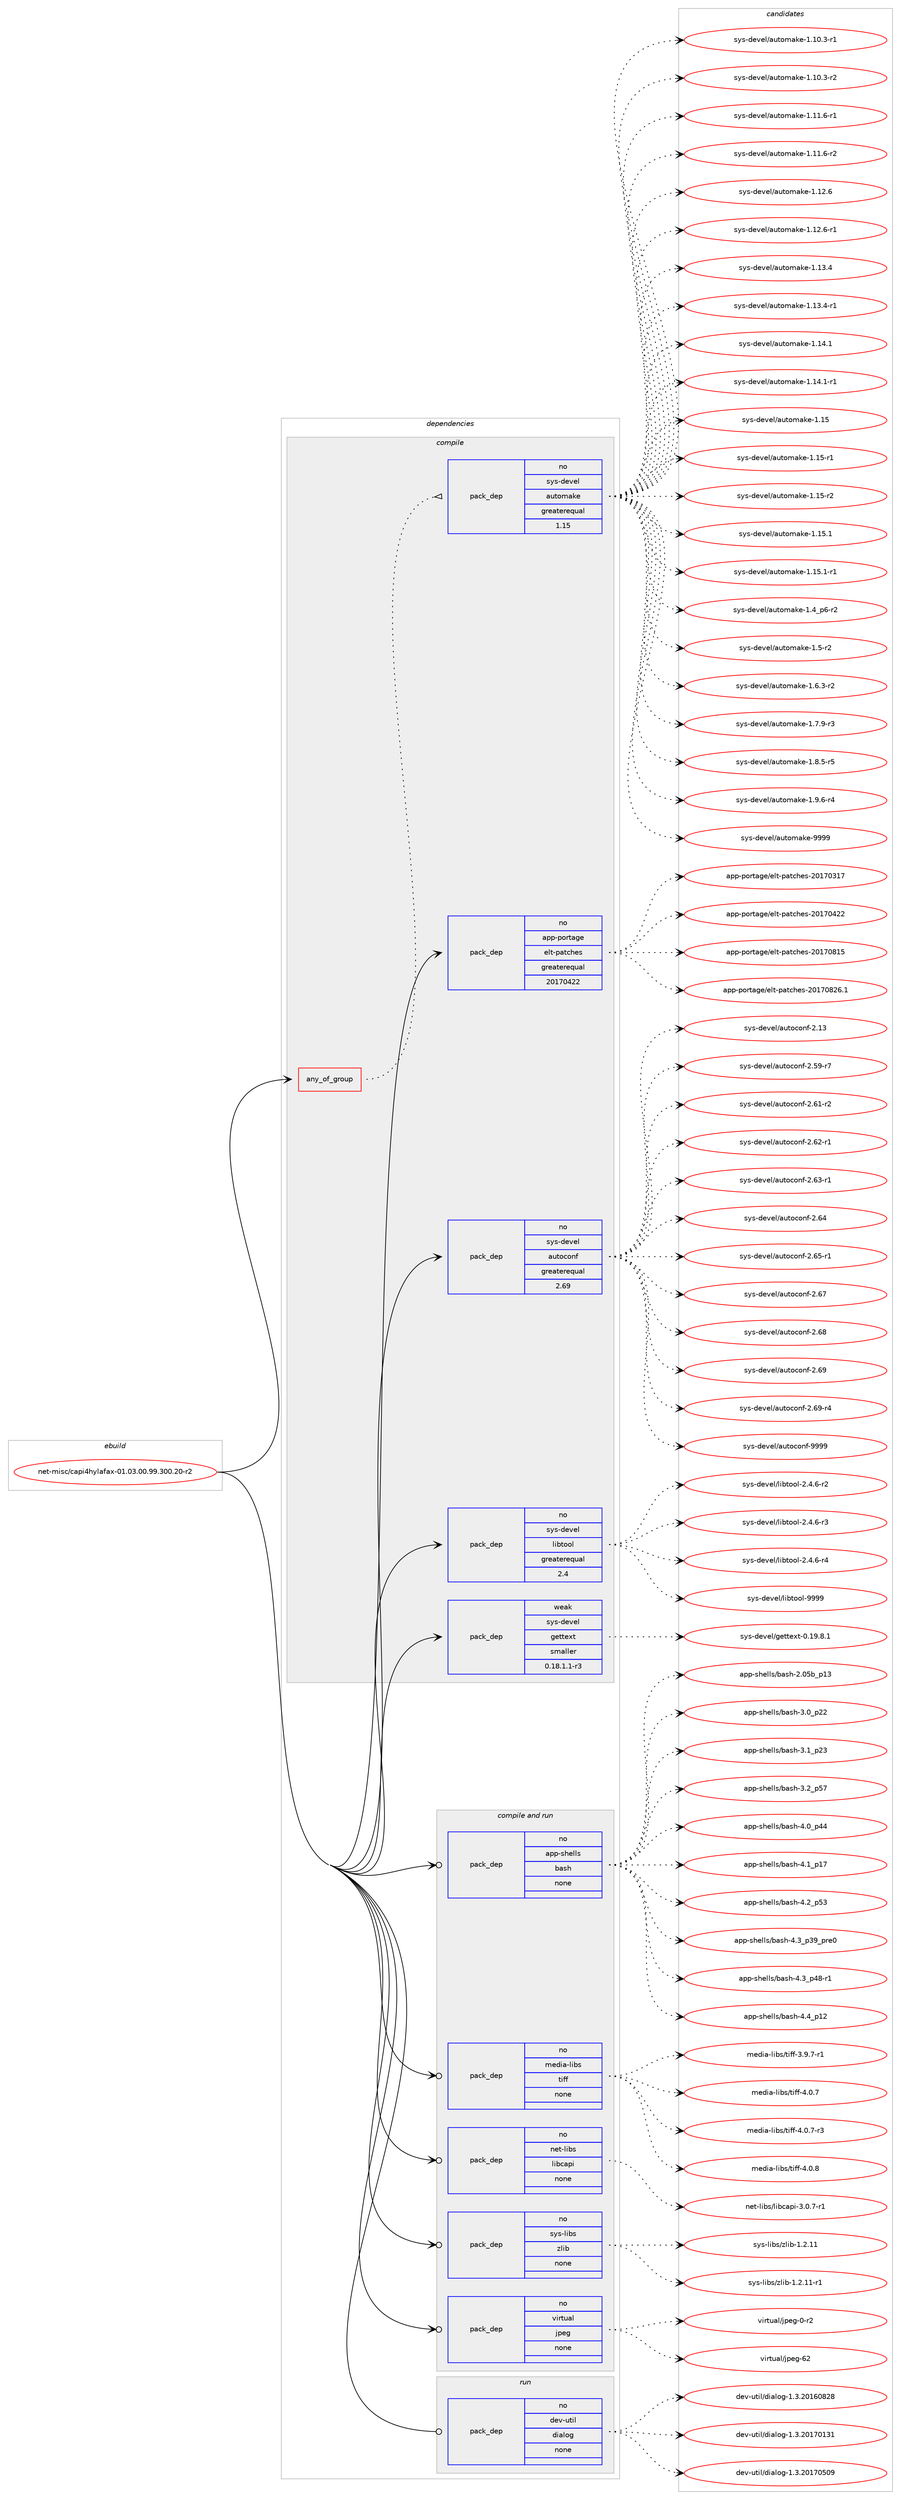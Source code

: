 digraph prolog {

# *************
# Graph options
# *************

newrank=true;
concentrate=true;
compound=true;
graph [rankdir=LR,fontname=Helvetica,fontsize=10,ranksep=1.5];#, ranksep=2.5, nodesep=0.2];
edge  [arrowhead=vee];
node  [fontname=Helvetica,fontsize=10];

# **********
# The ebuild
# **********

subgraph cluster_leftcol {
color=gray;
rank=same;
label=<<i>ebuild</i>>;
id [label="net-misc/capi4hylafax-01.03.00.99.300.20-r2", color=red, width=4, href="../net-misc/capi4hylafax-01.03.00.99.300.20-r2.svg"];
}

# ****************
# The dependencies
# ****************

subgraph cluster_midcol {
color=gray;
label=<<i>dependencies</i>>;
subgraph cluster_compile {
fillcolor="#eeeeee";
style=filled;
label=<<i>compile</i>>;
subgraph any6978 {
dependency423812 [label=<<TABLE BORDER="0" CELLBORDER="1" CELLSPACING="0" CELLPADDING="4"><TR><TD CELLPADDING="10">any_of_group</TD></TR></TABLE>>, shape=none, color=red];subgraph pack311624 {
dependency423813 [label=<<TABLE BORDER="0" CELLBORDER="1" CELLSPACING="0" CELLPADDING="4" WIDTH="220"><TR><TD ROWSPAN="6" CELLPADDING="30">pack_dep</TD></TR><TR><TD WIDTH="110">no</TD></TR><TR><TD>sys-devel</TD></TR><TR><TD>automake</TD></TR><TR><TD>greaterequal</TD></TR><TR><TD>1.15</TD></TR></TABLE>>, shape=none, color=blue];
}
dependency423812:e -> dependency423813:w [weight=20,style="dotted",arrowhead="oinv"];
}
id:e -> dependency423812:w [weight=20,style="solid",arrowhead="vee"];
subgraph pack311625 {
dependency423814 [label=<<TABLE BORDER="0" CELLBORDER="1" CELLSPACING="0" CELLPADDING="4" WIDTH="220"><TR><TD ROWSPAN="6" CELLPADDING="30">pack_dep</TD></TR><TR><TD WIDTH="110">no</TD></TR><TR><TD>app-portage</TD></TR><TR><TD>elt-patches</TD></TR><TR><TD>greaterequal</TD></TR><TR><TD>20170422</TD></TR></TABLE>>, shape=none, color=blue];
}
id:e -> dependency423814:w [weight=20,style="solid",arrowhead="vee"];
subgraph pack311626 {
dependency423815 [label=<<TABLE BORDER="0" CELLBORDER="1" CELLSPACING="0" CELLPADDING="4" WIDTH="220"><TR><TD ROWSPAN="6" CELLPADDING="30">pack_dep</TD></TR><TR><TD WIDTH="110">no</TD></TR><TR><TD>sys-devel</TD></TR><TR><TD>autoconf</TD></TR><TR><TD>greaterequal</TD></TR><TR><TD>2.69</TD></TR></TABLE>>, shape=none, color=blue];
}
id:e -> dependency423815:w [weight=20,style="solid",arrowhead="vee"];
subgraph pack311627 {
dependency423816 [label=<<TABLE BORDER="0" CELLBORDER="1" CELLSPACING="0" CELLPADDING="4" WIDTH="220"><TR><TD ROWSPAN="6" CELLPADDING="30">pack_dep</TD></TR><TR><TD WIDTH="110">no</TD></TR><TR><TD>sys-devel</TD></TR><TR><TD>libtool</TD></TR><TR><TD>greaterequal</TD></TR><TR><TD>2.4</TD></TR></TABLE>>, shape=none, color=blue];
}
id:e -> dependency423816:w [weight=20,style="solid",arrowhead="vee"];
subgraph pack311628 {
dependency423817 [label=<<TABLE BORDER="0" CELLBORDER="1" CELLSPACING="0" CELLPADDING="4" WIDTH="220"><TR><TD ROWSPAN="6" CELLPADDING="30">pack_dep</TD></TR><TR><TD WIDTH="110">weak</TD></TR><TR><TD>sys-devel</TD></TR><TR><TD>gettext</TD></TR><TR><TD>smaller</TD></TR><TR><TD>0.18.1.1-r3</TD></TR></TABLE>>, shape=none, color=blue];
}
id:e -> dependency423817:w [weight=20,style="solid",arrowhead="vee"];
}
subgraph cluster_compileandrun {
fillcolor="#eeeeee";
style=filled;
label=<<i>compile and run</i>>;
subgraph pack311629 {
dependency423818 [label=<<TABLE BORDER="0" CELLBORDER="1" CELLSPACING="0" CELLPADDING="4" WIDTH="220"><TR><TD ROWSPAN="6" CELLPADDING="30">pack_dep</TD></TR><TR><TD WIDTH="110">no</TD></TR><TR><TD>app-shells</TD></TR><TR><TD>bash</TD></TR><TR><TD>none</TD></TR><TR><TD></TD></TR></TABLE>>, shape=none, color=blue];
}
id:e -> dependency423818:w [weight=20,style="solid",arrowhead="odotvee"];
subgraph pack311630 {
dependency423819 [label=<<TABLE BORDER="0" CELLBORDER="1" CELLSPACING="0" CELLPADDING="4" WIDTH="220"><TR><TD ROWSPAN="6" CELLPADDING="30">pack_dep</TD></TR><TR><TD WIDTH="110">no</TD></TR><TR><TD>media-libs</TD></TR><TR><TD>tiff</TD></TR><TR><TD>none</TD></TR><TR><TD></TD></TR></TABLE>>, shape=none, color=blue];
}
id:e -> dependency423819:w [weight=20,style="solid",arrowhead="odotvee"];
subgraph pack311631 {
dependency423820 [label=<<TABLE BORDER="0" CELLBORDER="1" CELLSPACING="0" CELLPADDING="4" WIDTH="220"><TR><TD ROWSPAN="6" CELLPADDING="30">pack_dep</TD></TR><TR><TD WIDTH="110">no</TD></TR><TR><TD>net-libs</TD></TR><TR><TD>libcapi</TD></TR><TR><TD>none</TD></TR><TR><TD></TD></TR></TABLE>>, shape=none, color=blue];
}
id:e -> dependency423820:w [weight=20,style="solid",arrowhead="odotvee"];
subgraph pack311632 {
dependency423821 [label=<<TABLE BORDER="0" CELLBORDER="1" CELLSPACING="0" CELLPADDING="4" WIDTH="220"><TR><TD ROWSPAN="6" CELLPADDING="30">pack_dep</TD></TR><TR><TD WIDTH="110">no</TD></TR><TR><TD>sys-libs</TD></TR><TR><TD>zlib</TD></TR><TR><TD>none</TD></TR><TR><TD></TD></TR></TABLE>>, shape=none, color=blue];
}
id:e -> dependency423821:w [weight=20,style="solid",arrowhead="odotvee"];
subgraph pack311633 {
dependency423822 [label=<<TABLE BORDER="0" CELLBORDER="1" CELLSPACING="0" CELLPADDING="4" WIDTH="220"><TR><TD ROWSPAN="6" CELLPADDING="30">pack_dep</TD></TR><TR><TD WIDTH="110">no</TD></TR><TR><TD>virtual</TD></TR><TR><TD>jpeg</TD></TR><TR><TD>none</TD></TR><TR><TD></TD></TR></TABLE>>, shape=none, color=blue];
}
id:e -> dependency423822:w [weight=20,style="solid",arrowhead="odotvee"];
}
subgraph cluster_run {
fillcolor="#eeeeee";
style=filled;
label=<<i>run</i>>;
subgraph pack311634 {
dependency423823 [label=<<TABLE BORDER="0" CELLBORDER="1" CELLSPACING="0" CELLPADDING="4" WIDTH="220"><TR><TD ROWSPAN="6" CELLPADDING="30">pack_dep</TD></TR><TR><TD WIDTH="110">no</TD></TR><TR><TD>dev-util</TD></TR><TR><TD>dialog</TD></TR><TR><TD>none</TD></TR><TR><TD></TD></TR></TABLE>>, shape=none, color=blue];
}
id:e -> dependency423823:w [weight=20,style="solid",arrowhead="odot"];
}
}

# **************
# The candidates
# **************

subgraph cluster_choices {
rank=same;
color=gray;
label=<<i>candidates</i>>;

subgraph choice311624 {
color=black;
nodesep=1;
choice11512111545100101118101108479711711611110997107101454946494846514511449 [label="sys-devel/automake-1.10.3-r1", color=red, width=4,href="../sys-devel/automake-1.10.3-r1.svg"];
choice11512111545100101118101108479711711611110997107101454946494846514511450 [label="sys-devel/automake-1.10.3-r2", color=red, width=4,href="../sys-devel/automake-1.10.3-r2.svg"];
choice11512111545100101118101108479711711611110997107101454946494946544511449 [label="sys-devel/automake-1.11.6-r1", color=red, width=4,href="../sys-devel/automake-1.11.6-r1.svg"];
choice11512111545100101118101108479711711611110997107101454946494946544511450 [label="sys-devel/automake-1.11.6-r2", color=red, width=4,href="../sys-devel/automake-1.11.6-r2.svg"];
choice1151211154510010111810110847971171161111099710710145494649504654 [label="sys-devel/automake-1.12.6", color=red, width=4,href="../sys-devel/automake-1.12.6.svg"];
choice11512111545100101118101108479711711611110997107101454946495046544511449 [label="sys-devel/automake-1.12.6-r1", color=red, width=4,href="../sys-devel/automake-1.12.6-r1.svg"];
choice1151211154510010111810110847971171161111099710710145494649514652 [label="sys-devel/automake-1.13.4", color=red, width=4,href="../sys-devel/automake-1.13.4.svg"];
choice11512111545100101118101108479711711611110997107101454946495146524511449 [label="sys-devel/automake-1.13.4-r1", color=red, width=4,href="../sys-devel/automake-1.13.4-r1.svg"];
choice1151211154510010111810110847971171161111099710710145494649524649 [label="sys-devel/automake-1.14.1", color=red, width=4,href="../sys-devel/automake-1.14.1.svg"];
choice11512111545100101118101108479711711611110997107101454946495246494511449 [label="sys-devel/automake-1.14.1-r1", color=red, width=4,href="../sys-devel/automake-1.14.1-r1.svg"];
choice115121115451001011181011084797117116111109971071014549464953 [label="sys-devel/automake-1.15", color=red, width=4,href="../sys-devel/automake-1.15.svg"];
choice1151211154510010111810110847971171161111099710710145494649534511449 [label="sys-devel/automake-1.15-r1", color=red, width=4,href="../sys-devel/automake-1.15-r1.svg"];
choice1151211154510010111810110847971171161111099710710145494649534511450 [label="sys-devel/automake-1.15-r2", color=red, width=4,href="../sys-devel/automake-1.15-r2.svg"];
choice1151211154510010111810110847971171161111099710710145494649534649 [label="sys-devel/automake-1.15.1", color=red, width=4,href="../sys-devel/automake-1.15.1.svg"];
choice11512111545100101118101108479711711611110997107101454946495346494511449 [label="sys-devel/automake-1.15.1-r1", color=red, width=4,href="../sys-devel/automake-1.15.1-r1.svg"];
choice115121115451001011181011084797117116111109971071014549465295112544511450 [label="sys-devel/automake-1.4_p6-r2", color=red, width=4,href="../sys-devel/automake-1.4_p6-r2.svg"];
choice11512111545100101118101108479711711611110997107101454946534511450 [label="sys-devel/automake-1.5-r2", color=red, width=4,href="../sys-devel/automake-1.5-r2.svg"];
choice115121115451001011181011084797117116111109971071014549465446514511450 [label="sys-devel/automake-1.6.3-r2", color=red, width=4,href="../sys-devel/automake-1.6.3-r2.svg"];
choice115121115451001011181011084797117116111109971071014549465546574511451 [label="sys-devel/automake-1.7.9-r3", color=red, width=4,href="../sys-devel/automake-1.7.9-r3.svg"];
choice115121115451001011181011084797117116111109971071014549465646534511453 [label="sys-devel/automake-1.8.5-r5", color=red, width=4,href="../sys-devel/automake-1.8.5-r5.svg"];
choice115121115451001011181011084797117116111109971071014549465746544511452 [label="sys-devel/automake-1.9.6-r4", color=red, width=4,href="../sys-devel/automake-1.9.6-r4.svg"];
choice115121115451001011181011084797117116111109971071014557575757 [label="sys-devel/automake-9999", color=red, width=4,href="../sys-devel/automake-9999.svg"];
dependency423813:e -> choice11512111545100101118101108479711711611110997107101454946494846514511449:w [style=dotted,weight="100"];
dependency423813:e -> choice11512111545100101118101108479711711611110997107101454946494846514511450:w [style=dotted,weight="100"];
dependency423813:e -> choice11512111545100101118101108479711711611110997107101454946494946544511449:w [style=dotted,weight="100"];
dependency423813:e -> choice11512111545100101118101108479711711611110997107101454946494946544511450:w [style=dotted,weight="100"];
dependency423813:e -> choice1151211154510010111810110847971171161111099710710145494649504654:w [style=dotted,weight="100"];
dependency423813:e -> choice11512111545100101118101108479711711611110997107101454946495046544511449:w [style=dotted,weight="100"];
dependency423813:e -> choice1151211154510010111810110847971171161111099710710145494649514652:w [style=dotted,weight="100"];
dependency423813:e -> choice11512111545100101118101108479711711611110997107101454946495146524511449:w [style=dotted,weight="100"];
dependency423813:e -> choice1151211154510010111810110847971171161111099710710145494649524649:w [style=dotted,weight="100"];
dependency423813:e -> choice11512111545100101118101108479711711611110997107101454946495246494511449:w [style=dotted,weight="100"];
dependency423813:e -> choice115121115451001011181011084797117116111109971071014549464953:w [style=dotted,weight="100"];
dependency423813:e -> choice1151211154510010111810110847971171161111099710710145494649534511449:w [style=dotted,weight="100"];
dependency423813:e -> choice1151211154510010111810110847971171161111099710710145494649534511450:w [style=dotted,weight="100"];
dependency423813:e -> choice1151211154510010111810110847971171161111099710710145494649534649:w [style=dotted,weight="100"];
dependency423813:e -> choice11512111545100101118101108479711711611110997107101454946495346494511449:w [style=dotted,weight="100"];
dependency423813:e -> choice115121115451001011181011084797117116111109971071014549465295112544511450:w [style=dotted,weight="100"];
dependency423813:e -> choice11512111545100101118101108479711711611110997107101454946534511450:w [style=dotted,weight="100"];
dependency423813:e -> choice115121115451001011181011084797117116111109971071014549465446514511450:w [style=dotted,weight="100"];
dependency423813:e -> choice115121115451001011181011084797117116111109971071014549465546574511451:w [style=dotted,weight="100"];
dependency423813:e -> choice115121115451001011181011084797117116111109971071014549465646534511453:w [style=dotted,weight="100"];
dependency423813:e -> choice115121115451001011181011084797117116111109971071014549465746544511452:w [style=dotted,weight="100"];
dependency423813:e -> choice115121115451001011181011084797117116111109971071014557575757:w [style=dotted,weight="100"];
}
subgraph choice311625 {
color=black;
nodesep=1;
choice97112112451121111141169710310147101108116451129711699104101115455048495548514955 [label="app-portage/elt-patches-20170317", color=red, width=4,href="../app-portage/elt-patches-20170317.svg"];
choice97112112451121111141169710310147101108116451129711699104101115455048495548525050 [label="app-portage/elt-patches-20170422", color=red, width=4,href="../app-portage/elt-patches-20170422.svg"];
choice97112112451121111141169710310147101108116451129711699104101115455048495548564953 [label="app-portage/elt-patches-20170815", color=red, width=4,href="../app-portage/elt-patches-20170815.svg"];
choice971121124511211111411697103101471011081164511297116991041011154550484955485650544649 [label="app-portage/elt-patches-20170826.1", color=red, width=4,href="../app-portage/elt-patches-20170826.1.svg"];
dependency423814:e -> choice97112112451121111141169710310147101108116451129711699104101115455048495548514955:w [style=dotted,weight="100"];
dependency423814:e -> choice97112112451121111141169710310147101108116451129711699104101115455048495548525050:w [style=dotted,weight="100"];
dependency423814:e -> choice97112112451121111141169710310147101108116451129711699104101115455048495548564953:w [style=dotted,weight="100"];
dependency423814:e -> choice971121124511211111411697103101471011081164511297116991041011154550484955485650544649:w [style=dotted,weight="100"];
}
subgraph choice311626 {
color=black;
nodesep=1;
choice115121115451001011181011084797117116111991111101024550464951 [label="sys-devel/autoconf-2.13", color=red, width=4,href="../sys-devel/autoconf-2.13.svg"];
choice1151211154510010111810110847971171161119911111010245504653574511455 [label="sys-devel/autoconf-2.59-r7", color=red, width=4,href="../sys-devel/autoconf-2.59-r7.svg"];
choice1151211154510010111810110847971171161119911111010245504654494511450 [label="sys-devel/autoconf-2.61-r2", color=red, width=4,href="../sys-devel/autoconf-2.61-r2.svg"];
choice1151211154510010111810110847971171161119911111010245504654504511449 [label="sys-devel/autoconf-2.62-r1", color=red, width=4,href="../sys-devel/autoconf-2.62-r1.svg"];
choice1151211154510010111810110847971171161119911111010245504654514511449 [label="sys-devel/autoconf-2.63-r1", color=red, width=4,href="../sys-devel/autoconf-2.63-r1.svg"];
choice115121115451001011181011084797117116111991111101024550465452 [label="sys-devel/autoconf-2.64", color=red, width=4,href="../sys-devel/autoconf-2.64.svg"];
choice1151211154510010111810110847971171161119911111010245504654534511449 [label="sys-devel/autoconf-2.65-r1", color=red, width=4,href="../sys-devel/autoconf-2.65-r1.svg"];
choice115121115451001011181011084797117116111991111101024550465455 [label="sys-devel/autoconf-2.67", color=red, width=4,href="../sys-devel/autoconf-2.67.svg"];
choice115121115451001011181011084797117116111991111101024550465456 [label="sys-devel/autoconf-2.68", color=red, width=4,href="../sys-devel/autoconf-2.68.svg"];
choice115121115451001011181011084797117116111991111101024550465457 [label="sys-devel/autoconf-2.69", color=red, width=4,href="../sys-devel/autoconf-2.69.svg"];
choice1151211154510010111810110847971171161119911111010245504654574511452 [label="sys-devel/autoconf-2.69-r4", color=red, width=4,href="../sys-devel/autoconf-2.69-r4.svg"];
choice115121115451001011181011084797117116111991111101024557575757 [label="sys-devel/autoconf-9999", color=red, width=4,href="../sys-devel/autoconf-9999.svg"];
dependency423815:e -> choice115121115451001011181011084797117116111991111101024550464951:w [style=dotted,weight="100"];
dependency423815:e -> choice1151211154510010111810110847971171161119911111010245504653574511455:w [style=dotted,weight="100"];
dependency423815:e -> choice1151211154510010111810110847971171161119911111010245504654494511450:w [style=dotted,weight="100"];
dependency423815:e -> choice1151211154510010111810110847971171161119911111010245504654504511449:w [style=dotted,weight="100"];
dependency423815:e -> choice1151211154510010111810110847971171161119911111010245504654514511449:w [style=dotted,weight="100"];
dependency423815:e -> choice115121115451001011181011084797117116111991111101024550465452:w [style=dotted,weight="100"];
dependency423815:e -> choice1151211154510010111810110847971171161119911111010245504654534511449:w [style=dotted,weight="100"];
dependency423815:e -> choice115121115451001011181011084797117116111991111101024550465455:w [style=dotted,weight="100"];
dependency423815:e -> choice115121115451001011181011084797117116111991111101024550465456:w [style=dotted,weight="100"];
dependency423815:e -> choice115121115451001011181011084797117116111991111101024550465457:w [style=dotted,weight="100"];
dependency423815:e -> choice1151211154510010111810110847971171161119911111010245504654574511452:w [style=dotted,weight="100"];
dependency423815:e -> choice115121115451001011181011084797117116111991111101024557575757:w [style=dotted,weight="100"];
}
subgraph choice311627 {
color=black;
nodesep=1;
choice1151211154510010111810110847108105981161111111084550465246544511450 [label="sys-devel/libtool-2.4.6-r2", color=red, width=4,href="../sys-devel/libtool-2.4.6-r2.svg"];
choice1151211154510010111810110847108105981161111111084550465246544511451 [label="sys-devel/libtool-2.4.6-r3", color=red, width=4,href="../sys-devel/libtool-2.4.6-r3.svg"];
choice1151211154510010111810110847108105981161111111084550465246544511452 [label="sys-devel/libtool-2.4.6-r4", color=red, width=4,href="../sys-devel/libtool-2.4.6-r4.svg"];
choice1151211154510010111810110847108105981161111111084557575757 [label="sys-devel/libtool-9999", color=red, width=4,href="../sys-devel/libtool-9999.svg"];
dependency423816:e -> choice1151211154510010111810110847108105981161111111084550465246544511450:w [style=dotted,weight="100"];
dependency423816:e -> choice1151211154510010111810110847108105981161111111084550465246544511451:w [style=dotted,weight="100"];
dependency423816:e -> choice1151211154510010111810110847108105981161111111084550465246544511452:w [style=dotted,weight="100"];
dependency423816:e -> choice1151211154510010111810110847108105981161111111084557575757:w [style=dotted,weight="100"];
}
subgraph choice311628 {
color=black;
nodesep=1;
choice1151211154510010111810110847103101116116101120116454846495746564649 [label="sys-devel/gettext-0.19.8.1", color=red, width=4,href="../sys-devel/gettext-0.19.8.1.svg"];
dependency423817:e -> choice1151211154510010111810110847103101116116101120116454846495746564649:w [style=dotted,weight="100"];
}
subgraph choice311629 {
color=black;
nodesep=1;
choice9711211245115104101108108115479897115104455046485398951124951 [label="app-shells/bash-2.05b_p13", color=red, width=4,href="../app-shells/bash-2.05b_p13.svg"];
choice971121124511510410110810811547989711510445514648951125050 [label="app-shells/bash-3.0_p22", color=red, width=4,href="../app-shells/bash-3.0_p22.svg"];
choice971121124511510410110810811547989711510445514649951125051 [label="app-shells/bash-3.1_p23", color=red, width=4,href="../app-shells/bash-3.1_p23.svg"];
choice971121124511510410110810811547989711510445514650951125355 [label="app-shells/bash-3.2_p57", color=red, width=4,href="../app-shells/bash-3.2_p57.svg"];
choice971121124511510410110810811547989711510445524648951125252 [label="app-shells/bash-4.0_p44", color=red, width=4,href="../app-shells/bash-4.0_p44.svg"];
choice971121124511510410110810811547989711510445524649951124955 [label="app-shells/bash-4.1_p17", color=red, width=4,href="../app-shells/bash-4.1_p17.svg"];
choice971121124511510410110810811547989711510445524650951125351 [label="app-shells/bash-4.2_p53", color=red, width=4,href="../app-shells/bash-4.2_p53.svg"];
choice9711211245115104101108108115479897115104455246519511251579511211410148 [label="app-shells/bash-4.3_p39_pre0", color=red, width=4,href="../app-shells/bash-4.3_p39_pre0.svg"];
choice9711211245115104101108108115479897115104455246519511252564511449 [label="app-shells/bash-4.3_p48-r1", color=red, width=4,href="../app-shells/bash-4.3_p48-r1.svg"];
choice971121124511510410110810811547989711510445524652951124950 [label="app-shells/bash-4.4_p12", color=red, width=4,href="../app-shells/bash-4.4_p12.svg"];
dependency423818:e -> choice9711211245115104101108108115479897115104455046485398951124951:w [style=dotted,weight="100"];
dependency423818:e -> choice971121124511510410110810811547989711510445514648951125050:w [style=dotted,weight="100"];
dependency423818:e -> choice971121124511510410110810811547989711510445514649951125051:w [style=dotted,weight="100"];
dependency423818:e -> choice971121124511510410110810811547989711510445514650951125355:w [style=dotted,weight="100"];
dependency423818:e -> choice971121124511510410110810811547989711510445524648951125252:w [style=dotted,weight="100"];
dependency423818:e -> choice971121124511510410110810811547989711510445524649951124955:w [style=dotted,weight="100"];
dependency423818:e -> choice971121124511510410110810811547989711510445524650951125351:w [style=dotted,weight="100"];
dependency423818:e -> choice9711211245115104101108108115479897115104455246519511251579511211410148:w [style=dotted,weight="100"];
dependency423818:e -> choice9711211245115104101108108115479897115104455246519511252564511449:w [style=dotted,weight="100"];
dependency423818:e -> choice971121124511510410110810811547989711510445524652951124950:w [style=dotted,weight="100"];
}
subgraph choice311630 {
color=black;
nodesep=1;
choice109101100105974510810598115471161051021024551465746554511449 [label="media-libs/tiff-3.9.7-r1", color=red, width=4,href="../media-libs/tiff-3.9.7-r1.svg"];
choice10910110010597451081059811547116105102102455246484655 [label="media-libs/tiff-4.0.7", color=red, width=4,href="../media-libs/tiff-4.0.7.svg"];
choice109101100105974510810598115471161051021024552464846554511451 [label="media-libs/tiff-4.0.7-r3", color=red, width=4,href="../media-libs/tiff-4.0.7-r3.svg"];
choice10910110010597451081059811547116105102102455246484656 [label="media-libs/tiff-4.0.8", color=red, width=4,href="../media-libs/tiff-4.0.8.svg"];
dependency423819:e -> choice109101100105974510810598115471161051021024551465746554511449:w [style=dotted,weight="100"];
dependency423819:e -> choice10910110010597451081059811547116105102102455246484655:w [style=dotted,weight="100"];
dependency423819:e -> choice109101100105974510810598115471161051021024552464846554511451:w [style=dotted,weight="100"];
dependency423819:e -> choice10910110010597451081059811547116105102102455246484656:w [style=dotted,weight="100"];
}
subgraph choice311631 {
color=black;
nodesep=1;
choice1101011164510810598115471081059899971121054551464846554511449 [label="net-libs/libcapi-3.0.7-r1", color=red, width=4,href="../net-libs/libcapi-3.0.7-r1.svg"];
dependency423820:e -> choice1101011164510810598115471081059899971121054551464846554511449:w [style=dotted,weight="100"];
}
subgraph choice311632 {
color=black;
nodesep=1;
choice1151211154510810598115471221081059845494650464949 [label="sys-libs/zlib-1.2.11", color=red, width=4,href="../sys-libs/zlib-1.2.11.svg"];
choice11512111545108105981154712210810598454946504649494511449 [label="sys-libs/zlib-1.2.11-r1", color=red, width=4,href="../sys-libs/zlib-1.2.11-r1.svg"];
dependency423821:e -> choice1151211154510810598115471221081059845494650464949:w [style=dotted,weight="100"];
dependency423821:e -> choice11512111545108105981154712210810598454946504649494511449:w [style=dotted,weight="100"];
}
subgraph choice311633 {
color=black;
nodesep=1;
choice118105114116117971084710611210110345484511450 [label="virtual/jpeg-0-r2", color=red, width=4,href="../virtual/jpeg-0-r2.svg"];
choice1181051141161179710847106112101103455450 [label="virtual/jpeg-62", color=red, width=4,href="../virtual/jpeg-62.svg"];
dependency423822:e -> choice118105114116117971084710611210110345484511450:w [style=dotted,weight="100"];
dependency423822:e -> choice1181051141161179710847106112101103455450:w [style=dotted,weight="100"];
}
subgraph choice311634 {
color=black;
nodesep=1;
choice10010111845117116105108471001059710811110345494651465048495448565056 [label="dev-util/dialog-1.3.20160828", color=red, width=4,href="../dev-util/dialog-1.3.20160828.svg"];
choice10010111845117116105108471001059710811110345494651465048495548495149 [label="dev-util/dialog-1.3.20170131", color=red, width=4,href="../dev-util/dialog-1.3.20170131.svg"];
choice10010111845117116105108471001059710811110345494651465048495548534857 [label="dev-util/dialog-1.3.20170509", color=red, width=4,href="../dev-util/dialog-1.3.20170509.svg"];
dependency423823:e -> choice10010111845117116105108471001059710811110345494651465048495448565056:w [style=dotted,weight="100"];
dependency423823:e -> choice10010111845117116105108471001059710811110345494651465048495548495149:w [style=dotted,weight="100"];
dependency423823:e -> choice10010111845117116105108471001059710811110345494651465048495548534857:w [style=dotted,weight="100"];
}
}

}
